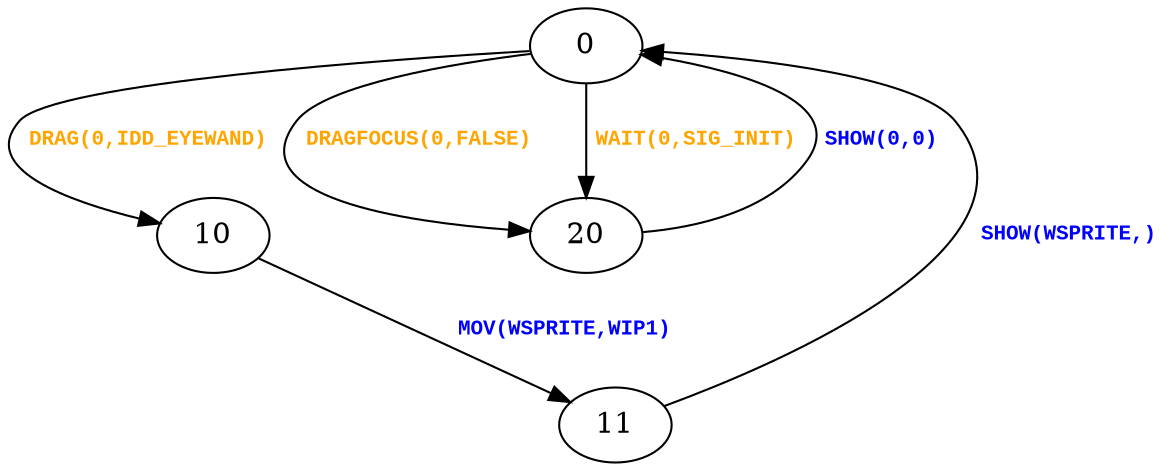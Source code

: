 digraph {
 node [shape=oval];
"0" -> "10"[fontcolor=orange, label=< <table border="0"><tr><td><font face="Courier New" point-size="10"><b>DRAG(0,IDD_EYEWAND)<br align="left"/></b></font></td></tr>
</table>>];
"0" -> "20"[fontcolor=orange, label=< <table border="0"><tr><td><font face="Courier New" point-size="10"><b>DRAGFOCUS(0,FALSE)<br align="left"/></b></font></td></tr>
</table>>];
"0" -> "20"[fontcolor=orange, label=< <table border="0"><tr><td><font face="Courier New" point-size="10"><b>WAIT(0,SIG_INIT)<br align="left"/></b></font></td></tr>
</table>>];
"10" -> "11"[fontcolor=blue, label=< <table border="0"><tr><td><font face="Courier New" point-size="10"><b>MOV(WSPRITE,WIP1)<br align="left"/></b></font></td></tr>
</table>>];
"11" -> "0"[fontcolor=blue, label=< <table border="0"><tr><td><font face="Courier New" point-size="10"><b>SHOW(WSPRITE,)<br align="left"/></b></font></td></tr>
</table>>];
"20" -> "0"[fontcolor=blue, label=< <table border="0"><tr><td><font face="Courier New" point-size="10"><b>SHOW(0,0)<br align="left"/></b></font></td></tr>
</table>>];
}
